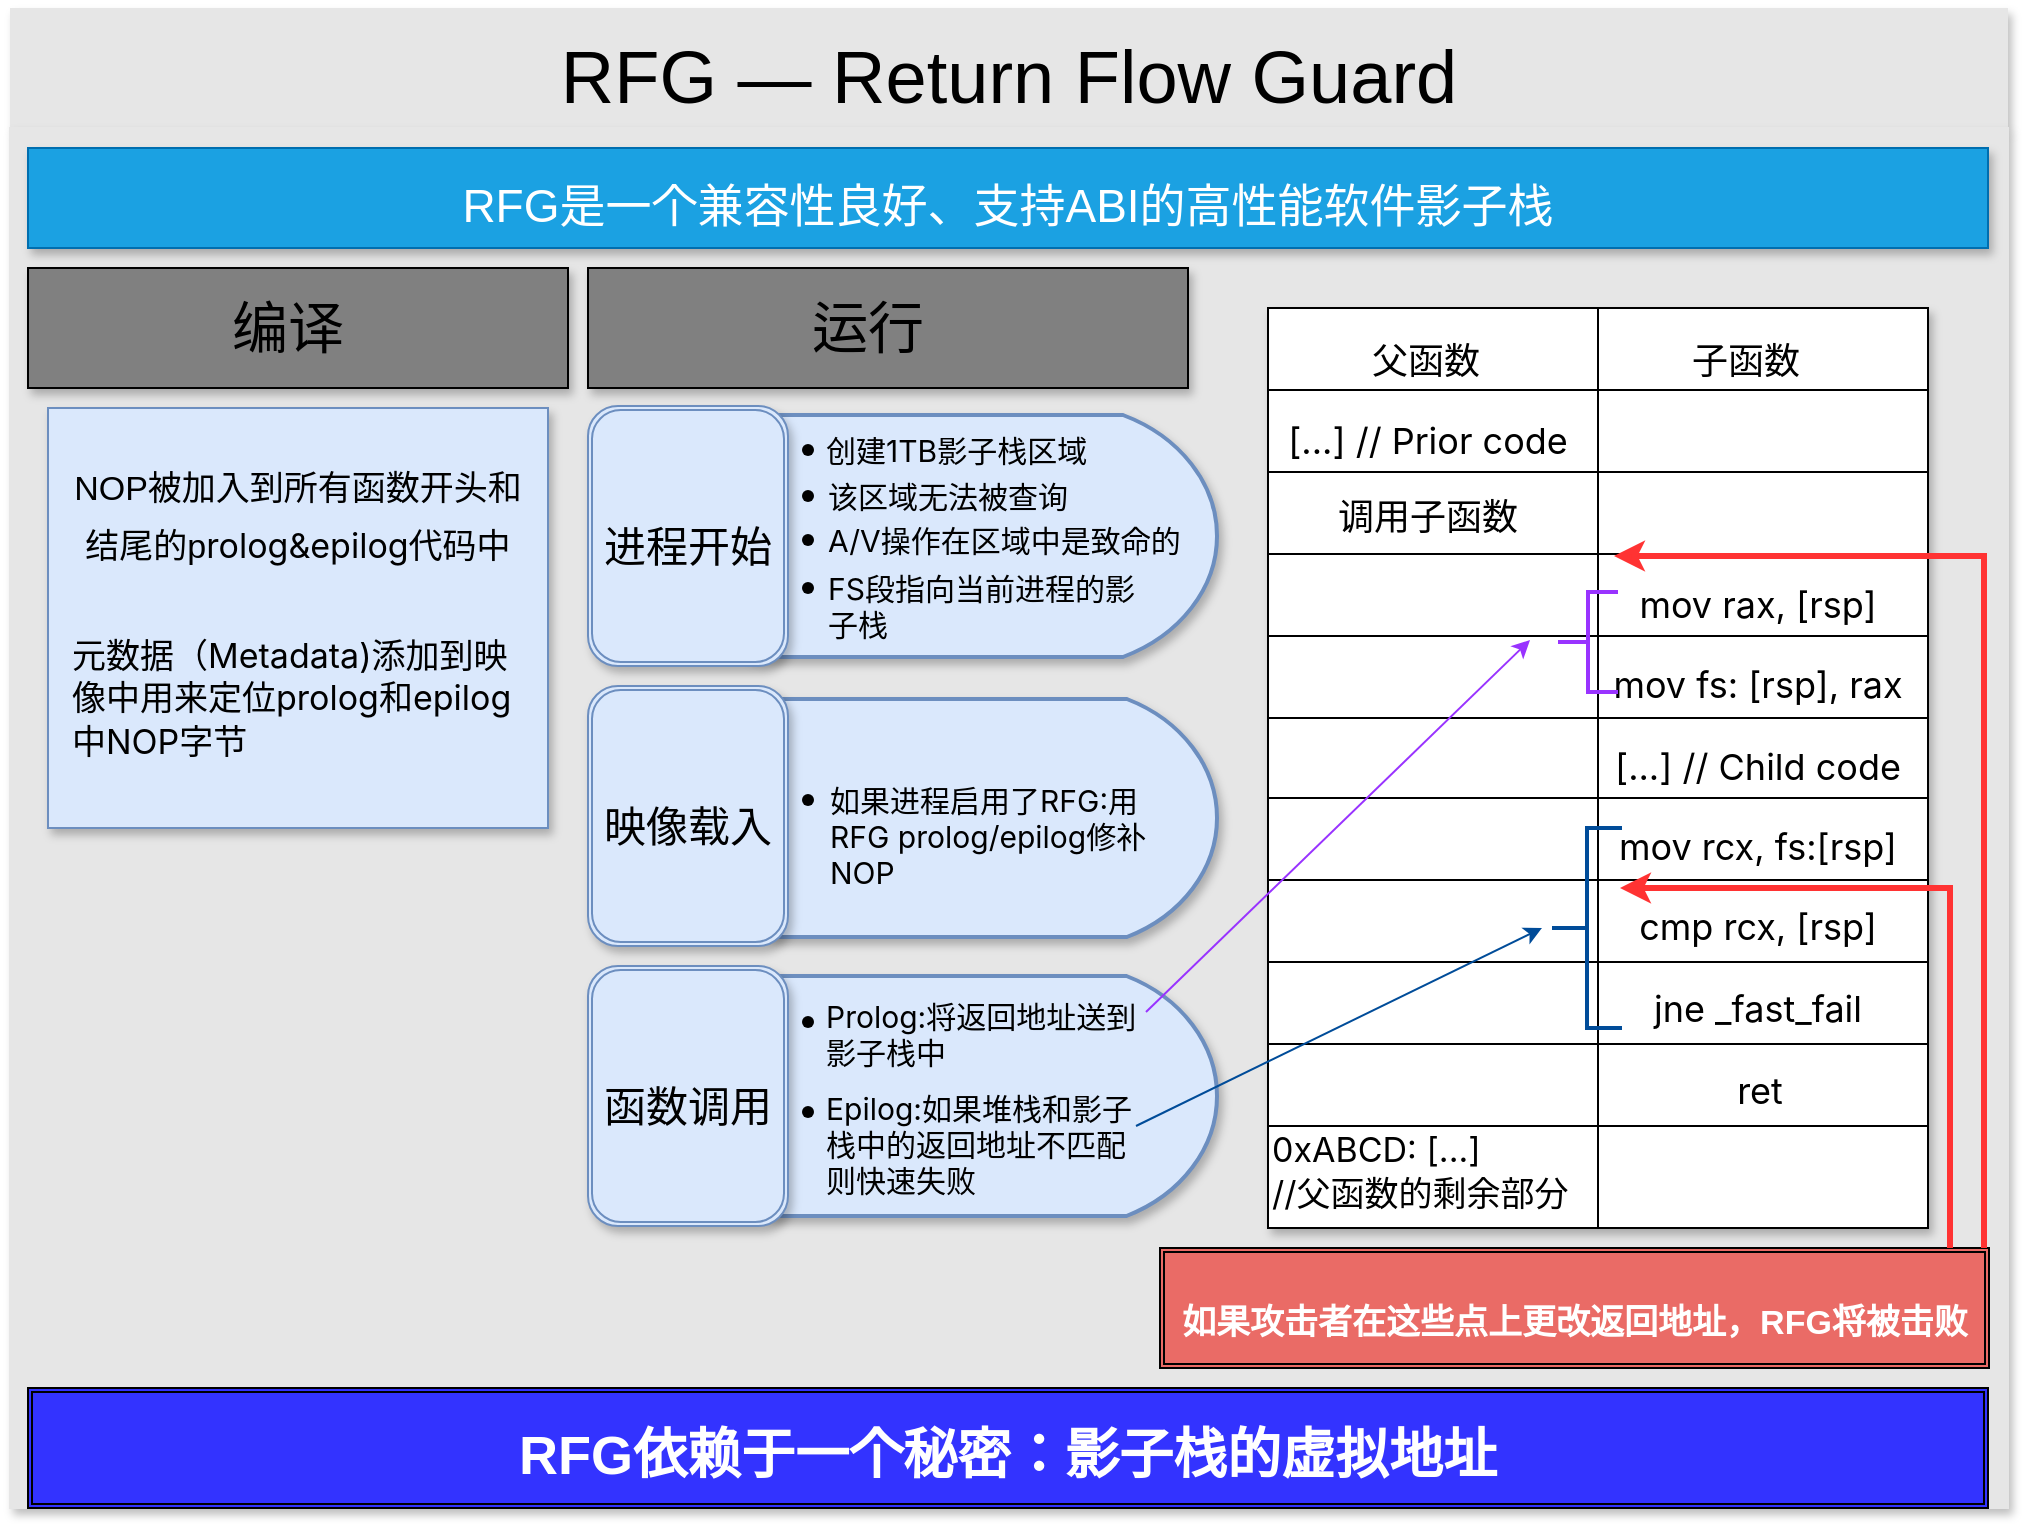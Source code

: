 <mxfile version="20.5.3" type="github">
  <diagram id="Fr35bSytsKvxiw6B7-Ny" name="Page-1">
    <mxGraphModel dx="2889" dy="1090" grid="1" gridSize="10" guides="1" tooltips="1" connect="1" arrows="1" fold="1" page="1" pageScale="1" pageWidth="827" pageHeight="1169" math="0" shadow="0">
      <root>
        <mxCell id="0" />
        <mxCell id="1" parent="0" />
        <mxCell id="59evTQR5an8I3m5xiGdk-8" value="RFG — Return Flow Guard" style="swimlane;childLayout=stackLayout;horizontal=1;startSize=60;horizontalStack=0;rounded=1;fontSize=37;fontStyle=0;strokeWidth=2;resizeParent=0;resizeLast=1;shadow=1;dashed=0;align=center;fillColor=#E6E6E6;strokeColor=none;glass=0;sketch=0;swimlaneLine=0;" parent="1" vertex="1">
          <mxGeometry x="-19" y="70" width="999" height="60" as="geometry">
            <mxRectangle x="-19" y="70" width="490" height="60" as="alternateBounds" />
          </mxGeometry>
        </mxCell>
        <mxCell id="59evTQR5an8I3m5xiGdk-35" value="" style="verticalLabelPosition=bottom;verticalAlign=top;html=1;shape=mxgraph.basic.rect;fillColor2=none;strokeWidth=1;size=20;indent=5;shadow=1;glass=0;sketch=0;strokeColor=#E6E6E6;fontSize=37;fillColor=#E6E6E6;" parent="1" vertex="1">
          <mxGeometry x="-19" y="130" width="999" height="690" as="geometry" />
        </mxCell>
        <mxCell id="59evTQR5an8I3m5xiGdk-37" value="&lt;font style=&quot;font-size: 23px;&quot;&gt;RFG是一个兼容性良好、支持ABI的高性能软件影子栈&lt;/font&gt;" style="whiteSpace=wrap;html=1;shadow=1;glass=0;sketch=0;strokeColor=#006EAF;fontSize=37;fillColor=#1ba1e2;fontColor=#ffffff;" parent="1" vertex="1">
          <mxGeometry x="-10" y="140" width="980" height="50" as="geometry" />
        </mxCell>
        <mxCell id="59evTQR5an8I3m5xiGdk-39" value="" style="verticalLabelPosition=bottom;verticalAlign=top;html=1;shape=mxgraph.basic.rect;fillColor2=none;strokeWidth=1;size=20;indent=5;shadow=1;glass=0;sketch=0;strokeColor=default;fontSize=37;fillColor=#808080;" parent="1" vertex="1">
          <mxGeometry x="-10" y="200" width="270" height="60" as="geometry" />
        </mxCell>
        <mxCell id="59evTQR5an8I3m5xiGdk-40" value="" style="verticalLabelPosition=bottom;verticalAlign=top;html=1;shape=mxgraph.basic.rect;fillColor2=none;strokeWidth=1;size=20;indent=5;shadow=1;glass=0;sketch=0;strokeColor=default;fontSize=37;fillColor=#808080;" parent="1" vertex="1">
          <mxGeometry x="270" y="200" width="300" height="60" as="geometry" />
        </mxCell>
        <mxCell id="59evTQR5an8I3m5xiGdk-41" value="" style="shape=table;startSize=0;container=1;collapsible=0;childLayout=tableLayout;shadow=1;glass=0;sketch=0;strokeColor=default;fontSize=22;" parent="1" vertex="1">
          <mxGeometry x="610" y="220" width="330" height="460" as="geometry" />
        </mxCell>
        <mxCell id="59evTQR5an8I3m5xiGdk-42" value="" style="shape=tableRow;horizontal=0;startSize=0;swimlaneHead=0;swimlaneBody=0;top=0;left=0;bottom=0;right=0;collapsible=0;dropTarget=0;fillColor=none;points=[[0,0.5],[1,0.5]];portConstraint=eastwest;shadow=1;glass=0;sketch=0;strokeColor=default;fontSize=37;" parent="59evTQR5an8I3m5xiGdk-41" vertex="1">
          <mxGeometry width="330" height="41" as="geometry" />
        </mxCell>
        <mxCell id="59evTQR5an8I3m5xiGdk-43" value="" style="shape=partialRectangle;html=1;whiteSpace=wrap;connectable=0;overflow=hidden;fillColor=none;top=0;left=0;bottom=0;right=0;pointerEvents=1;shadow=1;glass=0;sketch=0;strokeColor=default;fontSize=37;" parent="59evTQR5an8I3m5xiGdk-42" vertex="1">
          <mxGeometry width="165" height="41" as="geometry">
            <mxRectangle width="165" height="41" as="alternateBounds" />
          </mxGeometry>
        </mxCell>
        <mxCell id="59evTQR5an8I3m5xiGdk-44" value="" style="shape=partialRectangle;html=1;whiteSpace=wrap;connectable=0;overflow=hidden;fillColor=none;top=0;left=0;bottom=0;right=0;pointerEvents=1;shadow=1;glass=0;sketch=0;strokeColor=default;fontSize=37;" parent="59evTQR5an8I3m5xiGdk-42" vertex="1">
          <mxGeometry x="165" width="165" height="41" as="geometry">
            <mxRectangle width="165" height="41" as="alternateBounds" />
          </mxGeometry>
        </mxCell>
        <mxCell id="59evTQR5an8I3m5xiGdk-45" value="" style="shape=tableRow;horizontal=0;startSize=0;swimlaneHead=0;swimlaneBody=0;top=0;left=0;bottom=0;right=0;collapsible=0;dropTarget=0;fillColor=none;points=[[0,0.5],[1,0.5]];portConstraint=eastwest;shadow=1;glass=0;sketch=0;strokeColor=default;fontSize=37;" parent="59evTQR5an8I3m5xiGdk-41" vertex="1">
          <mxGeometry y="41" width="330" height="41" as="geometry" />
        </mxCell>
        <mxCell id="59evTQR5an8I3m5xiGdk-46" value="" style="shape=partialRectangle;html=1;whiteSpace=wrap;connectable=0;overflow=hidden;fillColor=none;top=0;left=0;bottom=0;right=0;pointerEvents=1;shadow=1;glass=0;sketch=0;strokeColor=default;fontSize=37;" parent="59evTQR5an8I3m5xiGdk-45" vertex="1">
          <mxGeometry width="165" height="41" as="geometry">
            <mxRectangle width="165" height="41" as="alternateBounds" />
          </mxGeometry>
        </mxCell>
        <mxCell id="59evTQR5an8I3m5xiGdk-47" value="" style="shape=partialRectangle;html=1;whiteSpace=wrap;connectable=0;overflow=hidden;fillColor=none;top=0;left=0;bottom=0;right=0;pointerEvents=1;shadow=1;glass=0;sketch=0;strokeColor=default;fontSize=37;" parent="59evTQR5an8I3m5xiGdk-45" vertex="1">
          <mxGeometry x="165" width="165" height="41" as="geometry">
            <mxRectangle width="165" height="41" as="alternateBounds" />
          </mxGeometry>
        </mxCell>
        <mxCell id="59evTQR5an8I3m5xiGdk-48" value="" style="shape=tableRow;horizontal=0;startSize=0;swimlaneHead=0;swimlaneBody=0;top=0;left=0;bottom=0;right=0;collapsible=0;dropTarget=0;fillColor=none;points=[[0,0.5],[1,0.5]];portConstraint=eastwest;shadow=1;glass=0;sketch=0;strokeColor=default;fontSize=37;" parent="59evTQR5an8I3m5xiGdk-41" vertex="1">
          <mxGeometry y="82" width="330" height="41" as="geometry" />
        </mxCell>
        <mxCell id="59evTQR5an8I3m5xiGdk-49" value="" style="shape=partialRectangle;html=1;whiteSpace=wrap;connectable=0;overflow=hidden;fillColor=none;top=0;left=0;bottom=0;right=0;pointerEvents=1;shadow=1;glass=0;sketch=0;strokeColor=default;fontSize=37;" parent="59evTQR5an8I3m5xiGdk-48" vertex="1">
          <mxGeometry width="165" height="41" as="geometry">
            <mxRectangle width="165" height="41" as="alternateBounds" />
          </mxGeometry>
        </mxCell>
        <mxCell id="59evTQR5an8I3m5xiGdk-50" value="" style="shape=partialRectangle;html=1;whiteSpace=wrap;connectable=0;overflow=hidden;fillColor=none;top=0;left=0;bottom=0;right=0;pointerEvents=1;shadow=1;glass=0;sketch=0;strokeColor=default;fontSize=37;" parent="59evTQR5an8I3m5xiGdk-48" vertex="1">
          <mxGeometry x="165" width="165" height="41" as="geometry">
            <mxRectangle width="165" height="41" as="alternateBounds" />
          </mxGeometry>
        </mxCell>
        <mxCell id="59evTQR5an8I3m5xiGdk-51" value="" style="shape=tableRow;horizontal=0;startSize=0;swimlaneHead=0;swimlaneBody=0;top=0;left=0;bottom=0;right=0;collapsible=0;dropTarget=0;fillColor=none;points=[[0,0.5],[1,0.5]];portConstraint=eastwest;shadow=1;glass=0;sketch=0;strokeColor=default;fontSize=37;" parent="59evTQR5an8I3m5xiGdk-41" vertex="1">
          <mxGeometry y="123" width="330" height="41" as="geometry" />
        </mxCell>
        <mxCell id="59evTQR5an8I3m5xiGdk-52" value="" style="shape=partialRectangle;html=1;whiteSpace=wrap;connectable=0;overflow=hidden;fillColor=none;top=0;left=0;bottom=0;right=0;pointerEvents=1;shadow=1;glass=0;sketch=0;strokeColor=default;fontSize=37;" parent="59evTQR5an8I3m5xiGdk-51" vertex="1">
          <mxGeometry width="165" height="41" as="geometry">
            <mxRectangle width="165" height="41" as="alternateBounds" />
          </mxGeometry>
        </mxCell>
        <mxCell id="59evTQR5an8I3m5xiGdk-53" value="" style="shape=partialRectangle;html=1;whiteSpace=wrap;connectable=0;overflow=hidden;fillColor=none;top=0;left=0;bottom=0;right=0;pointerEvents=1;shadow=1;glass=0;sketch=0;strokeColor=default;fontSize=37;" parent="59evTQR5an8I3m5xiGdk-51" vertex="1">
          <mxGeometry x="165" width="165" height="41" as="geometry">
            <mxRectangle width="165" height="41" as="alternateBounds" />
          </mxGeometry>
        </mxCell>
        <mxCell id="59evTQR5an8I3m5xiGdk-54" value="" style="shape=tableRow;horizontal=0;startSize=0;swimlaneHead=0;swimlaneBody=0;top=0;left=0;bottom=0;right=0;collapsible=0;dropTarget=0;fillColor=none;points=[[0,0.5],[1,0.5]];portConstraint=eastwest;shadow=1;glass=0;sketch=0;strokeColor=default;fontSize=37;" parent="59evTQR5an8I3m5xiGdk-41" vertex="1">
          <mxGeometry y="164" width="330" height="41" as="geometry" />
        </mxCell>
        <mxCell id="59evTQR5an8I3m5xiGdk-55" value="" style="shape=partialRectangle;html=1;whiteSpace=wrap;connectable=0;overflow=hidden;fillColor=none;top=0;left=0;bottom=0;right=0;pointerEvents=1;shadow=1;glass=0;sketch=0;strokeColor=default;fontSize=37;" parent="59evTQR5an8I3m5xiGdk-54" vertex="1">
          <mxGeometry width="165" height="41" as="geometry">
            <mxRectangle width="165" height="41" as="alternateBounds" />
          </mxGeometry>
        </mxCell>
        <mxCell id="59evTQR5an8I3m5xiGdk-56" value="" style="shape=partialRectangle;html=1;whiteSpace=wrap;connectable=0;overflow=hidden;fillColor=none;top=0;left=0;bottom=0;right=0;pointerEvents=1;shadow=1;glass=0;sketch=0;strokeColor=default;fontSize=37;" parent="59evTQR5an8I3m5xiGdk-54" vertex="1">
          <mxGeometry x="165" width="165" height="41" as="geometry">
            <mxRectangle width="165" height="41" as="alternateBounds" />
          </mxGeometry>
        </mxCell>
        <mxCell id="59evTQR5an8I3m5xiGdk-57" value="" style="shape=tableRow;horizontal=0;startSize=0;swimlaneHead=0;swimlaneBody=0;top=0;left=0;bottom=0;right=0;collapsible=0;dropTarget=0;fillColor=none;points=[[0,0.5],[1,0.5]];portConstraint=eastwest;shadow=1;glass=0;sketch=0;strokeColor=default;fontSize=37;" parent="59evTQR5an8I3m5xiGdk-41" vertex="1">
          <mxGeometry y="205" width="330" height="40" as="geometry" />
        </mxCell>
        <mxCell id="59evTQR5an8I3m5xiGdk-58" value="" style="shape=partialRectangle;html=1;whiteSpace=wrap;connectable=0;overflow=hidden;fillColor=none;top=0;left=0;bottom=0;right=0;pointerEvents=1;shadow=1;glass=0;sketch=0;strokeColor=default;fontSize=37;" parent="59evTQR5an8I3m5xiGdk-57" vertex="1">
          <mxGeometry width="165" height="40" as="geometry">
            <mxRectangle width="165" height="40" as="alternateBounds" />
          </mxGeometry>
        </mxCell>
        <mxCell id="59evTQR5an8I3m5xiGdk-59" value="" style="shape=partialRectangle;html=1;whiteSpace=wrap;connectable=0;overflow=hidden;fillColor=none;top=0;left=0;bottom=0;right=0;pointerEvents=1;shadow=1;glass=0;sketch=0;strokeColor=default;fontSize=37;" parent="59evTQR5an8I3m5xiGdk-57" vertex="1">
          <mxGeometry x="165" width="165" height="40" as="geometry">
            <mxRectangle width="165" height="40" as="alternateBounds" />
          </mxGeometry>
        </mxCell>
        <mxCell id="59evTQR5an8I3m5xiGdk-60" value="" style="shape=tableRow;horizontal=0;startSize=0;swimlaneHead=0;swimlaneBody=0;top=0;left=0;bottom=0;right=0;collapsible=0;dropTarget=0;fillColor=none;points=[[0,0.5],[1,0.5]];portConstraint=eastwest;shadow=1;glass=0;sketch=0;strokeColor=default;fontSize=37;" parent="59evTQR5an8I3m5xiGdk-41" vertex="1">
          <mxGeometry y="245" width="330" height="41" as="geometry" />
        </mxCell>
        <mxCell id="59evTQR5an8I3m5xiGdk-61" value="" style="shape=partialRectangle;html=1;whiteSpace=wrap;connectable=0;overflow=hidden;fillColor=none;top=0;left=0;bottom=0;right=0;pointerEvents=1;shadow=1;glass=0;sketch=0;strokeColor=default;fontSize=37;" parent="59evTQR5an8I3m5xiGdk-60" vertex="1">
          <mxGeometry width="165" height="41" as="geometry">
            <mxRectangle width="165" height="41" as="alternateBounds" />
          </mxGeometry>
        </mxCell>
        <mxCell id="59evTQR5an8I3m5xiGdk-62" value="" style="shape=partialRectangle;html=1;whiteSpace=wrap;connectable=0;overflow=hidden;fillColor=none;top=0;left=0;bottom=0;right=0;pointerEvents=1;shadow=1;glass=0;sketch=0;strokeColor=default;fontSize=37;" parent="59evTQR5an8I3m5xiGdk-60" vertex="1">
          <mxGeometry x="165" width="165" height="41" as="geometry">
            <mxRectangle width="165" height="41" as="alternateBounds" />
          </mxGeometry>
        </mxCell>
        <mxCell id="59evTQR5an8I3m5xiGdk-63" value="" style="shape=tableRow;horizontal=0;startSize=0;swimlaneHead=0;swimlaneBody=0;top=0;left=0;bottom=0;right=0;collapsible=0;dropTarget=0;fillColor=none;points=[[0,0.5],[1,0.5]];portConstraint=eastwest;shadow=1;glass=0;sketch=0;strokeColor=default;fontSize=37;" parent="59evTQR5an8I3m5xiGdk-41" vertex="1">
          <mxGeometry y="286" width="330" height="41" as="geometry" />
        </mxCell>
        <mxCell id="59evTQR5an8I3m5xiGdk-64" value="" style="shape=partialRectangle;html=1;whiteSpace=wrap;connectable=0;overflow=hidden;fillColor=none;top=0;left=0;bottom=0;right=0;pointerEvents=1;shadow=1;glass=0;sketch=0;strokeColor=default;fontSize=37;" parent="59evTQR5an8I3m5xiGdk-63" vertex="1">
          <mxGeometry width="165" height="41" as="geometry">
            <mxRectangle width="165" height="41" as="alternateBounds" />
          </mxGeometry>
        </mxCell>
        <mxCell id="59evTQR5an8I3m5xiGdk-65" value="" style="shape=partialRectangle;html=1;whiteSpace=wrap;connectable=0;overflow=hidden;fillColor=none;top=0;left=0;bottom=0;right=0;pointerEvents=1;shadow=1;glass=0;sketch=0;strokeColor=default;fontSize=37;" parent="59evTQR5an8I3m5xiGdk-63" vertex="1">
          <mxGeometry x="165" width="165" height="41" as="geometry">
            <mxRectangle width="165" height="41" as="alternateBounds" />
          </mxGeometry>
        </mxCell>
        <mxCell id="59evTQR5an8I3m5xiGdk-66" value="" style="shape=tableRow;horizontal=0;startSize=0;swimlaneHead=0;swimlaneBody=0;top=0;left=0;bottom=0;right=0;collapsible=0;dropTarget=0;fillColor=none;points=[[0,0.5],[1,0.5]];portConstraint=eastwest;shadow=1;glass=0;sketch=0;strokeColor=default;fontSize=37;" parent="59evTQR5an8I3m5xiGdk-41" vertex="1">
          <mxGeometry y="327" width="330" height="41" as="geometry" />
        </mxCell>
        <mxCell id="59evTQR5an8I3m5xiGdk-67" value="" style="shape=partialRectangle;html=1;whiteSpace=wrap;connectable=0;overflow=hidden;fillColor=none;top=0;left=0;bottom=0;right=0;pointerEvents=1;shadow=1;glass=0;sketch=0;strokeColor=default;fontSize=37;" parent="59evTQR5an8I3m5xiGdk-66" vertex="1">
          <mxGeometry width="165" height="41" as="geometry">
            <mxRectangle width="165" height="41" as="alternateBounds" />
          </mxGeometry>
        </mxCell>
        <mxCell id="59evTQR5an8I3m5xiGdk-68" value="" style="shape=partialRectangle;html=1;whiteSpace=wrap;connectable=0;overflow=hidden;fillColor=none;top=0;left=0;bottom=0;right=0;pointerEvents=1;shadow=1;glass=0;sketch=0;strokeColor=default;fontSize=37;" parent="59evTQR5an8I3m5xiGdk-66" vertex="1">
          <mxGeometry x="165" width="165" height="41" as="geometry">
            <mxRectangle width="165" height="41" as="alternateBounds" />
          </mxGeometry>
        </mxCell>
        <mxCell id="59evTQR5an8I3m5xiGdk-69" value="" style="shape=tableRow;horizontal=0;startSize=0;swimlaneHead=0;swimlaneBody=0;top=0;left=0;bottom=0;right=0;collapsible=0;dropTarget=0;fillColor=none;points=[[0,0.5],[1,0.5]];portConstraint=eastwest;shadow=1;glass=0;sketch=0;strokeColor=default;fontSize=37;" parent="59evTQR5an8I3m5xiGdk-41" vertex="1">
          <mxGeometry y="368" width="330" height="41" as="geometry" />
        </mxCell>
        <mxCell id="59evTQR5an8I3m5xiGdk-70" value="" style="shape=partialRectangle;html=1;whiteSpace=wrap;connectable=0;overflow=hidden;fillColor=none;top=0;left=0;bottom=0;right=0;pointerEvents=1;shadow=1;glass=0;sketch=0;strokeColor=default;fontSize=37;" parent="59evTQR5an8I3m5xiGdk-69" vertex="1">
          <mxGeometry width="165" height="41" as="geometry">
            <mxRectangle width="165" height="41" as="alternateBounds" />
          </mxGeometry>
        </mxCell>
        <mxCell id="59evTQR5an8I3m5xiGdk-71" value="" style="shape=partialRectangle;html=1;whiteSpace=wrap;connectable=0;overflow=hidden;fillColor=none;top=0;left=0;bottom=0;right=0;pointerEvents=1;shadow=1;glass=0;sketch=0;strokeColor=default;fontSize=37;" parent="59evTQR5an8I3m5xiGdk-69" vertex="1">
          <mxGeometry x="165" width="165" height="41" as="geometry">
            <mxRectangle width="165" height="41" as="alternateBounds" />
          </mxGeometry>
        </mxCell>
        <mxCell id="59evTQR5an8I3m5xiGdk-72" value="" style="shape=tableRow;horizontal=0;startSize=0;swimlaneHead=0;swimlaneBody=0;top=0;left=0;bottom=0;right=0;collapsible=0;dropTarget=0;fillColor=none;points=[[0,0.5],[1,0.5]];portConstraint=eastwest;shadow=1;glass=0;sketch=0;strokeColor=default;fontSize=37;" parent="59evTQR5an8I3m5xiGdk-41" vertex="1">
          <mxGeometry y="409" width="330" height="51" as="geometry" />
        </mxCell>
        <mxCell id="59evTQR5an8I3m5xiGdk-73" value="" style="shape=partialRectangle;html=1;whiteSpace=wrap;connectable=0;overflow=hidden;fillColor=none;top=0;left=0;bottom=0;right=0;pointerEvents=1;shadow=1;glass=0;sketch=0;strokeColor=default;fontSize=37;" parent="59evTQR5an8I3m5xiGdk-72" vertex="1">
          <mxGeometry width="165" height="51" as="geometry">
            <mxRectangle width="165" height="51" as="alternateBounds" />
          </mxGeometry>
        </mxCell>
        <mxCell id="59evTQR5an8I3m5xiGdk-74" value="" style="shape=partialRectangle;html=1;whiteSpace=wrap;connectable=0;overflow=hidden;fillColor=none;top=0;left=0;bottom=0;right=0;pointerEvents=1;shadow=1;glass=0;sketch=0;strokeColor=default;fontSize=37;" parent="59evTQR5an8I3m5xiGdk-72" vertex="1">
          <mxGeometry x="165" width="165" height="51" as="geometry">
            <mxRectangle width="165" height="51" as="alternateBounds" />
          </mxGeometry>
        </mxCell>
        <mxCell id="59evTQR5an8I3m5xiGdk-75" value="编译" style="whiteSpace=wrap;html=1;shadow=1;glass=0;sketch=0;strokeColor=none;fontSize=28;fillColor=none;" parent="1" vertex="1">
          <mxGeometry x="60" y="200" width="120" height="60" as="geometry" />
        </mxCell>
        <mxCell id="59evTQR5an8I3m5xiGdk-76" value="运行" style="whiteSpace=wrap;html=1;shadow=1;glass=0;sketch=0;strokeColor=none;fontSize=28;fillColor=none;" parent="1" vertex="1">
          <mxGeometry x="350" y="200" width="120" height="60" as="geometry" />
        </mxCell>
        <mxCell id="59evTQR5an8I3m5xiGdk-77" value="" style="html=1;dashed=0;whitespace=wrap;shadow=1;glass=0;labelBackgroundColor=none;sketch=0;strokeColor=#6c8ebf;fontSize=36;fillColor=#dae8fc;" parent="1" vertex="1">
          <mxGeometry y="270" width="250" height="210" as="geometry" />
        </mxCell>
        <mxCell id="59evTQR5an8I3m5xiGdk-84" value="" style="strokeWidth=2;html=1;shape=mxgraph.flowchart.delay;whiteSpace=wrap;shadow=1;glass=0;labelBackgroundColor=none;sketch=0;strokeColor=#6c8ebf;fontSize=36;fillColor=#dae8fc;" parent="1" vertex="1">
          <mxGeometry x="344.5" y="273.5" width="240" height="121" as="geometry" />
        </mxCell>
        <mxCell id="59evTQR5an8I3m5xiGdk-85" value="&lt;font style=&quot;font-size: 21px;&quot;&gt;进程开始&lt;/font&gt;" style="shape=ext;double=1;rounded=1;whiteSpace=wrap;html=1;shadow=1;glass=0;labelBackgroundColor=none;sketch=0;strokeColor=#6c8ebf;fontSize=36;fillColor=#dae8fc;" parent="1" vertex="1">
          <mxGeometry x="270" y="269" width="100" height="130" as="geometry" />
        </mxCell>
        <mxCell id="59evTQR5an8I3m5xiGdk-86" value="" style="strokeWidth=2;html=1;shape=mxgraph.flowchart.delay;whiteSpace=wrap;shadow=1;glass=0;labelBackgroundColor=none;sketch=0;strokeColor=#6c8ebf;fontSize=36;fillColor=#dae8fc;" parent="1" vertex="1">
          <mxGeometry x="354.5" y="415.5" width="230" height="119" as="geometry" />
        </mxCell>
        <mxCell id="59evTQR5an8I3m5xiGdk-87" value="&lt;font style=&quot;font-size: 21px;&quot;&gt;映像载入&lt;/font&gt;" style="shape=ext;double=1;rounded=1;whiteSpace=wrap;html=1;shadow=1;glass=0;labelBackgroundColor=none;sketch=0;strokeColor=#6c8ebf;fontSize=36;fillColor=#dae8fc;" parent="1" vertex="1">
          <mxGeometry x="270" y="409" width="100" height="130" as="geometry" />
        </mxCell>
        <mxCell id="59evTQR5an8I3m5xiGdk-90" value="" style="strokeWidth=2;html=1;shape=mxgraph.flowchart.delay;whiteSpace=wrap;shadow=1;glass=0;labelBackgroundColor=none;sketch=0;strokeColor=#6c8ebf;fontSize=36;fillColor=#dae8fc;" parent="1" vertex="1">
          <mxGeometry x="353.5" y="554" width="231" height="120" as="geometry" />
        </mxCell>
        <mxCell id="59evTQR5an8I3m5xiGdk-91" value="&lt;font style=&quot;font-size: 21px;&quot;&gt;函数调用&lt;/font&gt;" style="shape=ext;double=1;rounded=1;whiteSpace=wrap;html=1;shadow=1;glass=0;labelBackgroundColor=none;sketch=0;strokeColor=#6c8ebf;fontSize=36;fillColor=#dae8fc;" parent="1" vertex="1">
          <mxGeometry x="270" y="549" width="100" height="130" as="geometry" />
        </mxCell>
        <mxCell id="59evTQR5an8I3m5xiGdk-92" value="&lt;font style=&quot;font-size: 17px;&quot;&gt;NOP被加入到所有函数开头和结尾的p&lt;span style=&quot;font-family: -apple-system, &amp;quot;SF UI Text&amp;quot;, Arial, &amp;quot;PingFang SC&amp;quot;, &amp;quot;Hiragino Sans GB&amp;quot;, &amp;quot;Microsoft YaHei&amp;quot;, &amp;quot;WenQuanYi Micro Hei&amp;quot;, sans-serif, SimHei, SimSun; text-align: start;&quot;&gt;rolog&amp;amp;epilog代码中&lt;/span&gt;&lt;/font&gt;" style="whiteSpace=wrap;html=1;shadow=1;glass=0;labelBackgroundColor=none;sketch=0;strokeColor=none;fontSize=24;fillColor=none;" parent="1" vertex="1">
          <mxGeometry x="10" y="304" width="230" height="36" as="geometry" />
        </mxCell>
        <mxCell id="59evTQR5an8I3m5xiGdk-93" value="&lt;p style=&quot;line-height: 120%;&quot;&gt;&lt;font style=&quot;font-size: 17px;&quot; face=&quot;-apple-system, SF UI Text, Arial, PingFang SC, Hiragino Sans GB, Microsoft YaHei, WenQuanYi Micro Hei, sans-serif, SimHei, SimSun&quot;&gt;元数据（Metadata)添加到映像中用来定位prolog和epilog中NOP字节&lt;/font&gt;&lt;/p&gt;" style="text;whiteSpace=wrap;html=1;fontSize=17;fontColor=#000000;" parent="1" vertex="1">
          <mxGeometry x="10" y="360" width="230" height="80" as="geometry" />
        </mxCell>
        <mxCell id="59evTQR5an8I3m5xiGdk-95" value="" style="shape=waypoint;sketch=0;fillStyle=solid;size=6;pointerEvents=1;points=[];fillColor=none;resizable=0;rotatable=0;perimeter=centerPerimeter;snapToPoint=1;shadow=0;glass=0;labelBackgroundColor=none;strokeColor=#000000;fontSize=21;fontColor=#000000;" parent="1" vertex="1">
          <mxGeometry x="360" y="271" width="40" height="40" as="geometry" />
        </mxCell>
        <mxCell id="59evTQR5an8I3m5xiGdk-97" value="&lt;p style=&quot;line-height: 120%; font-size: 15px;&quot;&gt;&lt;font style=&quot;font-size: 15px;&quot; face=&quot;-apple-system, SF UI Text, Arial, PingFang SC, Hiragino Sans GB, Microsoft YaHei, WenQuanYi Micro Hei, sans-serif, SimHei, SimSun&quot;&gt;创建1TB影子栈区域&lt;/font&gt;&lt;/p&gt;" style="text;whiteSpace=wrap;html=1;fontSize=15;fontColor=#000000;" parent="1" vertex="1">
          <mxGeometry x="387" y="261" width="155" height="60" as="geometry" />
        </mxCell>
        <mxCell id="59evTQR5an8I3m5xiGdk-98" value="" style="shape=waypoint;sketch=0;fillStyle=solid;size=6;pointerEvents=1;points=[];fillColor=none;resizable=0;rotatable=0;perimeter=centerPerimeter;snapToPoint=1;shadow=0;glass=0;labelBackgroundColor=none;strokeColor=#000000;fontSize=21;fontColor=#000000;" parent="1" vertex="1">
          <mxGeometry x="360" y="294" width="40" height="40" as="geometry" />
        </mxCell>
        <mxCell id="59evTQR5an8I3m5xiGdk-99" value="" style="shape=waypoint;sketch=0;fillStyle=solid;size=6;pointerEvents=1;points=[];fillColor=none;resizable=0;rotatable=0;perimeter=centerPerimeter;snapToPoint=1;shadow=0;glass=0;labelBackgroundColor=none;strokeColor=#000000;fontSize=21;fontColor=#000000;" parent="1" vertex="1">
          <mxGeometry x="360" y="316" width="40" height="40" as="geometry" />
        </mxCell>
        <mxCell id="59evTQR5an8I3m5xiGdk-100" value="" style="shape=waypoint;sketch=0;fillStyle=solid;size=6;pointerEvents=1;points=[];fillColor=none;resizable=0;rotatable=0;perimeter=centerPerimeter;snapToPoint=1;shadow=0;glass=0;labelBackgroundColor=none;strokeColor=#000000;fontSize=21;fontColor=#000000;" parent="1" vertex="1">
          <mxGeometry x="360" y="340" width="40" height="40" as="geometry" />
        </mxCell>
        <mxCell id="59evTQR5an8I3m5xiGdk-101" value="" style="shape=waypoint;sketch=0;fillStyle=solid;size=6;pointerEvents=1;points=[];fillColor=none;resizable=0;rotatable=0;perimeter=centerPerimeter;snapToPoint=1;shadow=0;glass=0;labelBackgroundColor=none;strokeColor=#000000;fontSize=21;fontColor=#000000;" parent="1" vertex="1">
          <mxGeometry x="360" y="446" width="40" height="40" as="geometry" />
        </mxCell>
        <mxCell id="59evTQR5an8I3m5xiGdk-102" value="" style="shape=waypoint;sketch=0;fillStyle=solid;size=6;pointerEvents=1;points=[];fillColor=none;resizable=0;rotatable=0;perimeter=centerPerimeter;snapToPoint=1;shadow=0;glass=0;labelBackgroundColor=none;strokeColor=#000000;fontSize=21;fontColor=#000000;" parent="1" vertex="1">
          <mxGeometry x="360" y="557" width="40" height="40" as="geometry" />
        </mxCell>
        <mxCell id="59evTQR5an8I3m5xiGdk-103" value="" style="shape=waypoint;sketch=0;fillStyle=solid;size=6;pointerEvents=1;points=[];fillColor=none;resizable=0;rotatable=0;perimeter=centerPerimeter;snapToPoint=1;shadow=0;glass=0;labelBackgroundColor=none;strokeColor=#000000;fontSize=21;fontColor=#000000;" parent="1" vertex="1">
          <mxGeometry x="360" y="602" width="40" height="40" as="geometry" />
        </mxCell>
        <mxCell id="59evTQR5an8I3m5xiGdk-104" value="&lt;p style=&quot;line-height: 120%; font-size: 15px;&quot;&gt;&lt;font face=&quot;-apple-system, SF UI Text, Arial, PingFang SC, Hiragino Sans GB, Microsoft YaHei, WenQuanYi Micro Hei, sans-serif, SimHei, SimSun&quot;&gt;该区域无法被查询&lt;/font&gt;&lt;/p&gt;" style="text;whiteSpace=wrap;html=1;fontSize=15;fontColor=#000000;" parent="1" vertex="1">
          <mxGeometry x="387.5" y="284" width="155" height="60" as="geometry" />
        </mxCell>
        <mxCell id="59evTQR5an8I3m5xiGdk-105" value="&lt;p style=&quot;line-height: 120%; font-size: 15px;&quot;&gt;&lt;font face=&quot;-apple-system, SF UI Text, Arial, PingFang SC, Hiragino Sans GB, Microsoft YaHei, WenQuanYi Micro Hei, sans-serif, SimHei, SimSun&quot;&gt;A/V操作在区域中是致命的&lt;/font&gt;&lt;/p&gt;" style="text;whiteSpace=wrap;html=1;fontSize=15;fontColor=#000000;" parent="1" vertex="1">
          <mxGeometry x="387.5" y="306" width="182.5" height="56" as="geometry" />
        </mxCell>
        <mxCell id="59evTQR5an8I3m5xiGdk-106" value="&lt;p style=&quot;line-height: 120%; font-size: 15px;&quot;&gt;&lt;font face=&quot;-apple-system, SF UI Text, Arial, PingFang SC, Hiragino Sans GB, Microsoft YaHei, WenQuanYi Micro Hei, sans-serif, SimHei, SimSun&quot;&gt;FS段指向当前进程的影子栈&lt;/font&gt;&lt;/p&gt;" style="text;whiteSpace=wrap;html=1;fontSize=15;fontColor=#000000;" parent="1" vertex="1">
          <mxGeometry x="388" y="330" width="162" height="52" as="geometry" />
        </mxCell>
        <mxCell id="59evTQR5an8I3m5xiGdk-108" value="&lt;p style=&quot;line-height: 120%; font-size: 15px;&quot;&gt;&lt;font face=&quot;-apple-system, SF UI Text, Arial, PingFang SC, Hiragino Sans GB, Microsoft YaHei, WenQuanYi Micro Hei, sans-serif, SimHei, SimSun&quot;&gt;如果进程启用了RFG:用RFG prolog/epilog修补NOP&lt;/font&gt;&lt;/p&gt;&lt;span style=&quot;color: rgba(0, 0, 0, 0); font-family: monospace; font-size: 0px;&quot;&gt;%3CmxGraphModel%3E%3Croot%3E%3CmxCell%20id%3D%220%22%2F%3E%3CmxCell%20id%3D%221%22%20parent%3D%220%22%2F%3E%3CmxCell%20id%3D%222%22%20value%3D%22%26lt%3Bp%20style%3D%26quot%3Bline-height%3A%20120%25%3B%20font-size%3A%2015px%3B%26quot%3B%26gt%3B%26lt%3Bfont%20face%3D%26quot%3B-apple-system%2C%20SF%20UI%20Text%2C%20Arial%2C%20PingFang%20SC%2C%20Hiragino%20Sans%20GB%2C%20Microsoft%20YaHei%2C%20WenQuanYi%20Micro%20Hei%2C%20sans-serif%2C%20SimHei%2C%20SimSun%26quot%3B%26gt%3BFS%E6%AE%B5%E6%8C%87%E5%90%91%E5%BD%93%E5%89%8D%E8%BF%9B%E7%A8%8B%E7%9A%84%E9%98%B4%E5%BD%B1%E5%A0%86%E6%A0%88%26lt%3B%2Ffont%26gt%3B%26lt%3B%2Fp%26gt%3B%22%20style%3D%22text%3BwhiteSpace%3Dwrap%3Bhtml%3D1%3BfontSize%3D15%3BfontColor%3D%23000000%3B%22%20vertex%3D%221%22%20parent%3D%221%22%3E%3CmxGeometry%20x%3D%22388%22%20y%3D%22330%22%20width%3D%22162%22%20height%3D%2252%22%20as%3D%22geometry%22%2F%3E%3C%2FmxCell%3E%3C%2Froot%3E%3C%2FmxGraphModel%3E&lt;/span&gt;" style="text;whiteSpace=wrap;html=1;fontSize=15;fontColor=#000000;" parent="1" vertex="1">
          <mxGeometry x="388.5" y="436" width="162" height="52" as="geometry" />
        </mxCell>
        <mxCell id="59evTQR5an8I3m5xiGdk-109" value="&lt;font face=&quot;-apple-system, SF UI Text, Arial, PingFang SC, Hiragino Sans GB, Microsoft YaHei, WenQuanYi Micro Hei, sans-serif, SimHei, SimSun&quot;&gt;Prolog:将返回地址送到影子栈中&lt;/font&gt;" style="text;whiteSpace=wrap;html=1;fontSize=15;fontColor=#000000;" parent="1" vertex="1">
          <mxGeometry x="387" y="559" width="162" height="52" as="geometry" />
        </mxCell>
        <mxCell id="59evTQR5an8I3m5xiGdk-110" value="&lt;p style=&quot;line-height: 120%; font-size: 15px;&quot;&gt;&lt;font face=&quot;-apple-system, SF UI Text, Arial, PingFang SC, Hiragino Sans GB, Microsoft YaHei, WenQuanYi Micro Hei, sans-serif, SimHei, SimSun&quot;&gt;Epilog:如果堆栈和影子栈中的返回地址不匹配则快速失败&lt;/font&gt;&lt;/p&gt;" style="text;whiteSpace=wrap;html=1;fontSize=15;fontColor=#000000;" parent="1" vertex="1">
          <mxGeometry x="387" y="590" width="162" height="52" as="geometry" />
        </mxCell>
        <mxCell id="59evTQR5an8I3m5xiGdk-111" value="&lt;p style=&quot;line-height: 120%; font-size: 18px;&quot;&gt;&lt;font face=&quot;-apple-system, SF UI Text, Arial, PingFang SC, Hiragino Sans GB, Microsoft YaHei, WenQuanYi Micro Hei, sans-serif, SimHei, SimSun&quot; style=&quot;font-size: 18px;&quot;&gt;父函数&lt;/font&gt;&lt;/p&gt;" style="text;whiteSpace=wrap;html=1;fontSize=18;fontColor=#000000;" parent="1" vertex="1">
          <mxGeometry x="660" y="211" width="70" height="49" as="geometry" />
        </mxCell>
        <mxCell id="59evTQR5an8I3m5xiGdk-112" value="&lt;p style=&quot;line-height: 120%; font-size: 18px;&quot;&gt;&lt;font face=&quot;-apple-system, SF UI Text, Arial, PingFang SC, Hiragino Sans GB, Microsoft YaHei, WenQuanYi Micro Hei, sans-serif, SimHei, SimSun&quot; style=&quot;font-size: 18px;&quot;&gt;子函数&lt;/font&gt;&lt;/p&gt;" style="text;whiteSpace=wrap;html=1;fontSize=18;fontColor=#000000;" parent="1" vertex="1">
          <mxGeometry x="820" y="211" width="70" height="49" as="geometry" />
        </mxCell>
        <mxCell id="59evTQR5an8I3m5xiGdk-113" value="&lt;p style=&quot;line-height: 120%; font-size: 18px;&quot;&gt;&lt;font face=&quot;-apple-system, SF UI Text, Arial, PingFang SC, Hiragino Sans GB, Microsoft YaHei, WenQuanYi Micro Hei, sans-serif, SimHei, SimSun&quot;&gt;[...] // Prior code&lt;/font&gt;&lt;/p&gt;" style="text;whiteSpace=wrap;html=1;fontSize=18;fontColor=#000000;align=center;" parent="1" vertex="1">
          <mxGeometry x="610" y="251" width="160" height="55" as="geometry" />
        </mxCell>
        <mxCell id="59evTQR5an8I3m5xiGdk-115" value="&lt;p style=&quot;line-height: 120%; font-size: 18px;&quot;&gt;&lt;font face=&quot;-apple-system, SF UI Text, Arial, PingFang SC, Hiragino Sans GB, Microsoft YaHei, WenQuanYi Micro Hei, sans-serif, SimHei, SimSun&quot;&gt;调用子函数&lt;/font&gt;&lt;/p&gt;" style="text;whiteSpace=wrap;html=1;fontSize=18;fontColor=#000000;align=center;" parent="1" vertex="1">
          <mxGeometry x="610" y="289" width="160" height="55" as="geometry" />
        </mxCell>
        <mxCell id="59evTQR5an8I3m5xiGdk-116" value="&lt;p style=&quot;line-height: 120%; font-size: 18px;&quot;&gt;&lt;font face=&quot;-apple-system, SF UI Text, Arial, PingFang SC, Hiragino Sans GB, Microsoft YaHei, WenQuanYi Micro Hei, sans-serif, SimHei, SimSun&quot;&gt;mov rax, [rsp]&lt;/font&gt;&lt;/p&gt;" style="text;whiteSpace=wrap;html=1;fontSize=18;fontColor=#000000;align=center;" parent="1" vertex="1">
          <mxGeometry x="775" y="332.5" width="160" height="55" as="geometry" />
        </mxCell>
        <mxCell id="59evTQR5an8I3m5xiGdk-117" value="&lt;p style=&quot;line-height: 120%; font-size: 18px;&quot;&gt;&lt;font face=&quot;-apple-system, SF UI Text, Arial, PingFang SC, Hiragino Sans GB, Microsoft YaHei, WenQuanYi Micro Hei, sans-serif, SimHei, SimSun&quot;&gt;mov fs: [rsp], rax&lt;/font&gt;&lt;/p&gt;" style="text;whiteSpace=wrap;html=1;fontSize=18;fontColor=#000000;align=center;" parent="1" vertex="1">
          <mxGeometry x="775" y="372.5" width="160" height="55" as="geometry" />
        </mxCell>
        <mxCell id="59evTQR5an8I3m5xiGdk-118" value="&lt;p style=&quot;line-height: 120%; font-size: 18px;&quot;&gt;&lt;font face=&quot;-apple-system, SF UI Text, Arial, PingFang SC, Hiragino Sans GB, Microsoft YaHei, WenQuanYi Micro Hei, sans-serif, SimHei, SimSun&quot;&gt;[...] // Child code&lt;/font&gt;&lt;/p&gt;" style="text;whiteSpace=wrap;html=1;fontSize=18;fontColor=#000000;align=center;" parent="1" vertex="1">
          <mxGeometry x="775" y="414" width="160" height="55" as="geometry" />
        </mxCell>
        <mxCell id="59evTQR5an8I3m5xiGdk-119" value="&lt;p style=&quot;line-height: 120%; font-size: 18px;&quot;&gt;&lt;font face=&quot;-apple-system, SF UI Text, Arial, PingFang SC, Hiragino Sans GB, Microsoft YaHei, WenQuanYi Micro Hei, sans-serif, SimHei, SimSun&quot;&gt;mov rcx, fs:[rsp]&lt;/font&gt;&lt;/p&gt;" style="text;whiteSpace=wrap;html=1;fontSize=18;fontColor=#000000;align=center;" parent="1" vertex="1">
          <mxGeometry x="775" y="454" width="160" height="55" as="geometry" />
        </mxCell>
        <mxCell id="59evTQR5an8I3m5xiGdk-120" value="&lt;p style=&quot;line-height: 120%; font-size: 18px;&quot;&gt;&lt;font face=&quot;-apple-system, SF UI Text, Arial, PingFang SC, Hiragino Sans GB, Microsoft YaHei, WenQuanYi Micro Hei, sans-serif, SimHei, SimSun&quot;&gt;cmp rcx, [rsp]&lt;/font&gt;&lt;/p&gt;" style="text;whiteSpace=wrap;html=1;fontSize=18;fontColor=#000000;align=center;" parent="1" vertex="1">
          <mxGeometry x="775" y="494" width="160" height="55" as="geometry" />
        </mxCell>
        <mxCell id="59evTQR5an8I3m5xiGdk-121" value="&lt;p style=&quot;line-height: 120%; font-size: 18px;&quot;&gt;&lt;font face=&quot;-apple-system, SF UI Text, Arial, PingFang SC, Hiragino Sans GB, Microsoft YaHei, WenQuanYi Micro Hei, sans-serif, SimHei, SimSun&quot;&gt;jne _fast_fail&lt;/font&gt;&lt;/p&gt;" style="text;whiteSpace=wrap;html=1;fontSize=18;fontColor=#000000;align=center;" parent="1" vertex="1">
          <mxGeometry x="775" y="534.5" width="160" height="55" as="geometry" />
        </mxCell>
        <mxCell id="59evTQR5an8I3m5xiGdk-122" value="&lt;p style=&quot;line-height: 120%; font-size: 18px;&quot;&gt;&lt;font face=&quot;-apple-system, SF UI Text, Arial, PingFang SC, Hiragino Sans GB, Microsoft YaHei, WenQuanYi Micro Hei, sans-serif, SimHei, SimSun&quot;&gt;ret&lt;/font&gt;&lt;/p&gt;" style="text;whiteSpace=wrap;html=1;fontSize=18;fontColor=#000000;align=center;" parent="1" vertex="1">
          <mxGeometry x="776" y="576" width="160" height="55" as="geometry" />
        </mxCell>
        <mxCell id="59evTQR5an8I3m5xiGdk-123" value="&lt;font color=&quot;#ffffff&quot; style=&quot;font-size: 17px;&quot;&gt;&lt;b&gt;如果攻击者在这些点上更改返回地址，RFG将被击败&lt;/b&gt;&lt;/font&gt;" style="shape=ext;double=1;rounded=0;whiteSpace=wrap;html=1;shadow=0;glass=0;labelBackgroundColor=none;sketch=0;strokeColor=#000000;strokeWidth=1;fontSize=36;fontColor=#000000;fillColor=#EA6B66;" parent="1" vertex="1">
          <mxGeometry x="556" y="690" width="414.5" height="60" as="geometry" />
        </mxCell>
        <mxCell id="59evTQR5an8I3m5xiGdk-124" value="" style="strokeWidth=2;html=1;shape=mxgraph.flowchart.annotation_2;align=left;labelPosition=right;pointerEvents=1;shadow=0;glass=0;labelBackgroundColor=none;sketch=0;strokeColor=#9933FF;fontSize=36;fontColor=#000000;fillColor=none;" parent="1" vertex="1">
          <mxGeometry x="755" y="362" width="30" height="50" as="geometry" />
        </mxCell>
        <mxCell id="59evTQR5an8I3m5xiGdk-125" value="" style="strokeWidth=2;html=1;shape=mxgraph.flowchart.annotation_2;align=left;labelPosition=right;pointerEvents=1;shadow=0;glass=0;labelBackgroundColor=none;sketch=0;strokeColor=#004C99;fontSize=36;fontColor=#000000;fillColor=none;" parent="1" vertex="1">
          <mxGeometry x="752" y="480" width="35" height="100" as="geometry" />
        </mxCell>
        <mxCell id="59evTQR5an8I3m5xiGdk-127" value="" style="endArrow=classic;html=1;rounded=0;fontSize=36;fontColor=#000000;exitX=1;exitY=0.25;exitDx=0;exitDy=0;entryX=0.397;entryY=0.049;entryDx=0;entryDy=0;entryPerimeter=0;fillColor=#f8cecc;strokeColor=#9933FF;" parent="1" source="59evTQR5an8I3m5xiGdk-109" target="59evTQR5an8I3m5xiGdk-54" edge="1">
          <mxGeometry width="50" height="50" relative="1" as="geometry">
            <mxPoint x="390" y="910" as="sourcePoint" />
            <mxPoint x="440" y="860" as="targetPoint" />
          </mxGeometry>
        </mxCell>
        <mxCell id="59evTQR5an8I3m5xiGdk-128" value="" style="endArrow=classic;html=1;rounded=0;fontSize=36;fontColor=#000000;exitX=1;exitY=0.75;exitDx=0;exitDy=0;entryX=0;entryY=0.5;entryDx=0;entryDy=0;entryPerimeter=0;strokeColor=#004C99;" parent="1" edge="1">
          <mxGeometry width="50" height="50" relative="1" as="geometry">
            <mxPoint x="544" y="629" as="sourcePoint" />
            <mxPoint x="747" y="530" as="targetPoint" />
          </mxGeometry>
        </mxCell>
        <mxCell id="59evTQR5an8I3m5xiGdk-130" value="" style="edgeStyle=segmentEdgeStyle;endArrow=classic;html=1;rounded=0;strokeColor=#FF3333;fontSize=17;fontColor=#FFFFFF;strokeWidth=3;" parent="1" edge="1">
          <mxGeometry width="50" height="50" relative="1" as="geometry">
            <mxPoint x="968" y="690" as="sourcePoint" />
            <mxPoint x="783" y="344" as="targetPoint" />
            <Array as="points">
              <mxPoint x="968" y="690" />
              <mxPoint x="968" y="344" />
            </Array>
          </mxGeometry>
        </mxCell>
        <mxCell id="59evTQR5an8I3m5xiGdk-131" value="" style="edgeStyle=segmentEdgeStyle;endArrow=classic;html=1;rounded=0;strokeColor=#FF3333;fontSize=17;fontColor=#FFFFFF;strokeWidth=3;" parent="1" edge="1">
          <mxGeometry width="50" height="50" relative="1" as="geometry">
            <mxPoint x="951" y="690" as="sourcePoint" />
            <mxPoint x="786" y="510" as="targetPoint" />
            <Array as="points">
              <mxPoint x="951" y="510" />
            </Array>
          </mxGeometry>
        </mxCell>
        <mxCell id="59evTQR5an8I3m5xiGdk-132" value="&lt;font size=&quot;1&quot; color=&quot;#ffffff&quot;&gt;&lt;b style=&quot;font-size: 27px;&quot;&gt;RFG依赖于一个秘密：影子栈的虚拟地址&lt;/b&gt;&lt;/font&gt;" style="shape=ext;double=1;rounded=0;whiteSpace=wrap;html=1;shadow=0;glass=0;labelBackgroundColor=none;sketch=0;strokeColor=#000000;strokeWidth=1;fontSize=36;fontColor=#000000;fillColor=#3333FF;" parent="1" vertex="1">
          <mxGeometry x="-10" y="760" width="980" height="60" as="geometry" />
        </mxCell>
        <mxCell id="59evTQR5an8I3m5xiGdk-133" value="&lt;p style=&quot;line-height: 30%; font-size: 17px;&quot;&gt;&lt;font style=&quot;font-size: 17px;&quot; face=&quot;-apple-system, SF UI Text, Arial, PingFang SC, Hiragino Sans GB, Microsoft YaHei, WenQuanYi Micro Hei, sans-serif, SimHei, SimSun&quot;&gt;0xABCD: [...]&lt;/font&gt;&lt;/p&gt;&lt;p style=&quot;line-height: 30%; font-size: 17px;&quot;&gt;&lt;font style=&quot;font-size: 17px;&quot; face=&quot;-apple-system, SF UI Text, Arial, PingFang SC, Hiragino Sans GB, Microsoft YaHei, WenQuanYi Micro Hei, sans-serif, SimHei, SimSun&quot;&gt;//父函数的剩余部分&lt;/font&gt;&lt;/p&gt;" style="text;whiteSpace=wrap;html=1;fontSize=18;fontColor=#000000;align=left;" parent="1" vertex="1">
          <mxGeometry x="610" y="615" width="170" height="95" as="geometry" />
        </mxCell>
      </root>
    </mxGraphModel>
  </diagram>
</mxfile>
